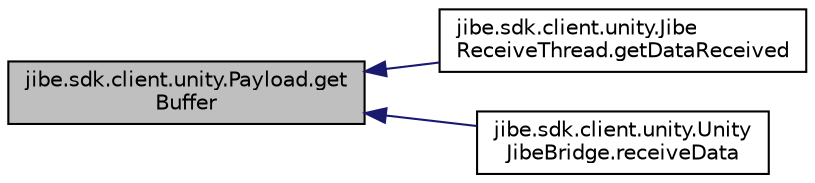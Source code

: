 digraph "jibe.sdk.client.unity.Payload.getBuffer"
{
  edge [fontname="Helvetica",fontsize="10",labelfontname="Helvetica",labelfontsize="10"];
  node [fontname="Helvetica",fontsize="10",shape=record];
  rankdir="LR";
  Node1 [label="jibe.sdk.client.unity.Payload.get\lBuffer",height=0.2,width=0.4,color="black", fillcolor="grey75", style="filled" fontcolor="black"];
  Node1 -> Node2 [dir="back",color="midnightblue",fontsize="10",style="solid",fontname="Helvetica"];
  Node2 [label="jibe.sdk.client.unity.Jibe\lReceiveThread.getDataReceived",height=0.2,width=0.4,color="black", fillcolor="white", style="filled",URL="$classjibe_1_1sdk_1_1client_1_1unity_1_1_jibe_receive_thread.html#a14601d4300e89d188accac8de0a5a614"];
  Node1 -> Node3 [dir="back",color="midnightblue",fontsize="10",style="solid",fontname="Helvetica"];
  Node3 [label="jibe.sdk.client.unity.Unity\lJibeBridge.receiveData",height=0.2,width=0.4,color="black", fillcolor="white", style="filled",URL="$classjibe_1_1sdk_1_1client_1_1unity_1_1_unity_jibe_bridge.html#a28b54c2f3c301125c71eaf21b0311221"];
}
